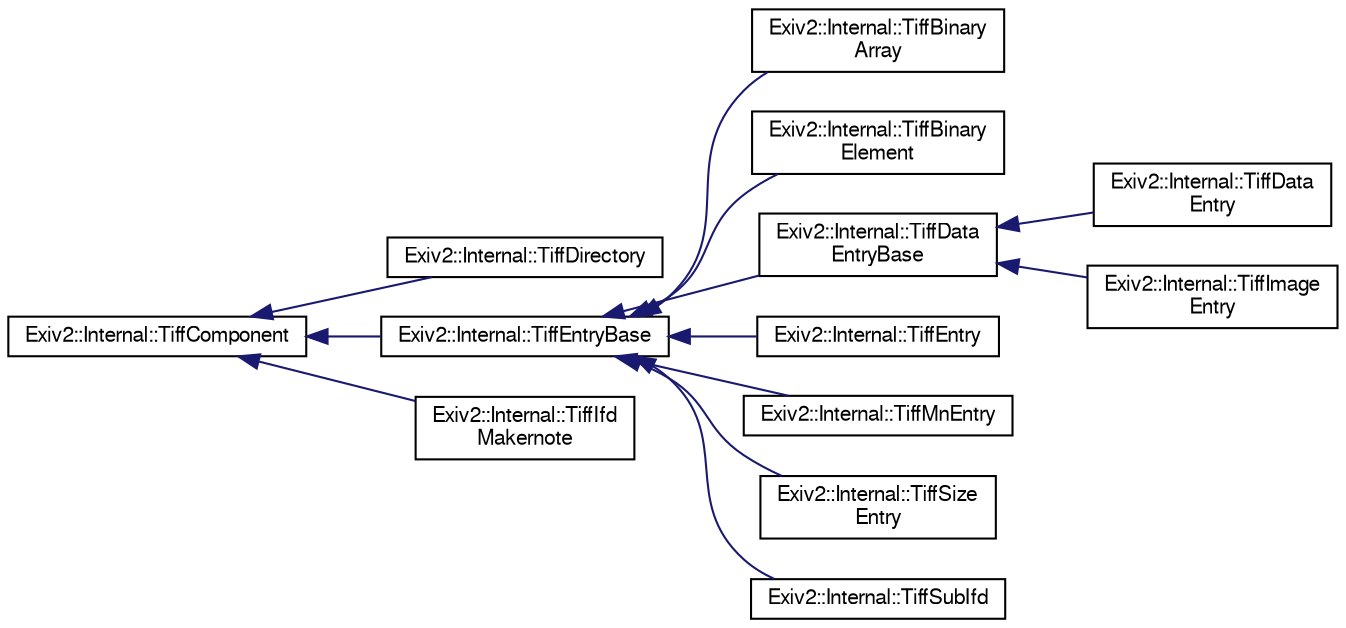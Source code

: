 digraph "Graphical Class Hierarchy"
{
  edge [fontname="FreeSans",fontsize="10",labelfontname="FreeSans",labelfontsize="10"];
  node [fontname="FreeSans",fontsize="10",shape=record];
  rankdir="LR";
  Node1 [label="Exiv2::Internal::TiffComponent",height=0.2,width=0.4,color="black", fillcolor="white", style="filled",URL="$classExiv2_1_1Internal_1_1TiffComponent.html",tooltip="Interface class for components of a TIFF directory hierarchy (Composite pattern). Both TIFF directori..."];
  Node1 -> Node2 [dir="back",color="midnightblue",fontsize="10",style="solid",fontname="FreeSans"];
  Node2 [label="Exiv2::Internal::TiffDirectory",height=0.2,width=0.4,color="black", fillcolor="white", style="filled",URL="$classExiv2_1_1Internal_1_1TiffDirectory.html",tooltip="This class models a TIFF directory (Ifd). It is a composite component of the TIFF tree..."];
  Node1 -> Node3 [dir="back",color="midnightblue",fontsize="10",style="solid",fontname="FreeSans"];
  Node3 [label="Exiv2::Internal::TiffEntryBase",height=0.2,width=0.4,color="black", fillcolor="white", style="filled",URL="$classExiv2_1_1Internal_1_1TiffEntryBase.html",tooltip="This abstract base class provides the common functionality of an IFD directory entry and defines an e..."];
  Node3 -> Node4 [dir="back",color="midnightblue",fontsize="10",style="solid",fontname="FreeSans"];
  Node4 [label="Exiv2::Internal::TiffBinary\lArray",height=0.2,width=0.4,color="black", fillcolor="white", style="filled",URL="$classExiv2_1_1Internal_1_1TiffBinaryArray.html",tooltip="Composite to model an array of different tags. The tag types as well as other aspects of the array ar..."];
  Node3 -> Node5 [dir="back",color="midnightblue",fontsize="10",style="solid",fontname="FreeSans"];
  Node5 [label="Exiv2::Internal::TiffBinary\lElement",height=0.2,width=0.4,color="black", fillcolor="white", style="filled",URL="$classExiv2_1_1Internal_1_1TiffBinaryElement.html",tooltip="Element of a TiffBinaryArray. "];
  Node3 -> Node6 [dir="back",color="midnightblue",fontsize="10",style="solid",fontname="FreeSans"];
  Node6 [label="Exiv2::Internal::TiffData\lEntryBase",height=0.2,width=0.4,color="black", fillcolor="white", style="filled",URL="$classExiv2_1_1Internal_1_1TiffDataEntryBase.html",tooltip="Interface for a standard TIFF IFD entry consisting of a value which is a set of offsets to a data are..."];
  Node6 -> Node7 [dir="back",color="midnightblue",fontsize="10",style="solid",fontname="FreeSans"];
  Node7 [label="Exiv2::Internal::TiffData\lEntry",height=0.2,width=0.4,color="black", fillcolor="white", style="filled",URL="$classExiv2_1_1Internal_1_1TiffDataEntry.html",tooltip="A standard TIFF IFD entry consisting of a value which is an offset to a data area and the data area..."];
  Node6 -> Node8 [dir="back",color="midnightblue",fontsize="10",style="solid",fontname="FreeSans"];
  Node8 [label="Exiv2::Internal::TiffImage\lEntry",height=0.2,width=0.4,color="black", fillcolor="white", style="filled",URL="$classExiv2_1_1Internal_1_1TiffImageEntry.html",tooltip="A standard TIFF IFD entry consisting of a value which is an array of offsets to image data areas..."];
  Node3 -> Node9 [dir="back",color="midnightblue",fontsize="10",style="solid",fontname="FreeSans"];
  Node9 [label="Exiv2::Internal::TiffEntry",height=0.2,width=0.4,color="black", fillcolor="white", style="filled",URL="$classExiv2_1_1Internal_1_1TiffEntry.html",tooltip="A standard TIFF IFD entry. "];
  Node3 -> Node10 [dir="back",color="midnightblue",fontsize="10",style="solid",fontname="FreeSans"];
  Node10 [label="Exiv2::Internal::TiffMnEntry",height=0.2,width=0.4,color="black", fillcolor="white", style="filled",URL="$classExiv2_1_1Internal_1_1TiffMnEntry.html",tooltip="This class is the basis for Makernote support in TIFF. It contains a pointer to a concrete Makernote..."];
  Node3 -> Node11 [dir="back",color="midnightblue",fontsize="10",style="solid",fontname="FreeSans"];
  Node11 [label="Exiv2::Internal::TiffSize\lEntry",height=0.2,width=0.4,color="black", fillcolor="white", style="filled",URL="$classExiv2_1_1Internal_1_1TiffSizeEntry.html",tooltip="A TIFF IFD entry containing the size of a data area of a related TiffDataEntry. This component is use..."];
  Node3 -> Node12 [dir="back",color="midnightblue",fontsize="10",style="solid",fontname="FreeSans"];
  Node12 [label="Exiv2::Internal::TiffSubIfd",height=0.2,width=0.4,color="black", fillcolor="white", style="filled",URL="$classExiv2_1_1Internal_1_1TiffSubIfd.html",tooltip="This class models a TIFF sub-directory (sub-IFD). A sub-IFD is an entry with one or more values that ..."];
  Node1 -> Node13 [dir="back",color="midnightblue",fontsize="10",style="solid",fontname="FreeSans"];
  Node13 [label="Exiv2::Internal::TiffIfd\lMakernote",height=0.2,width=0.4,color="black", fillcolor="white", style="filled",URL="$classExiv2_1_1Internal_1_1TiffIfdMakernote.html",tooltip="Tiff IFD Makernote. This is a concrete class suitable for all IFD makernotes. "];
}
